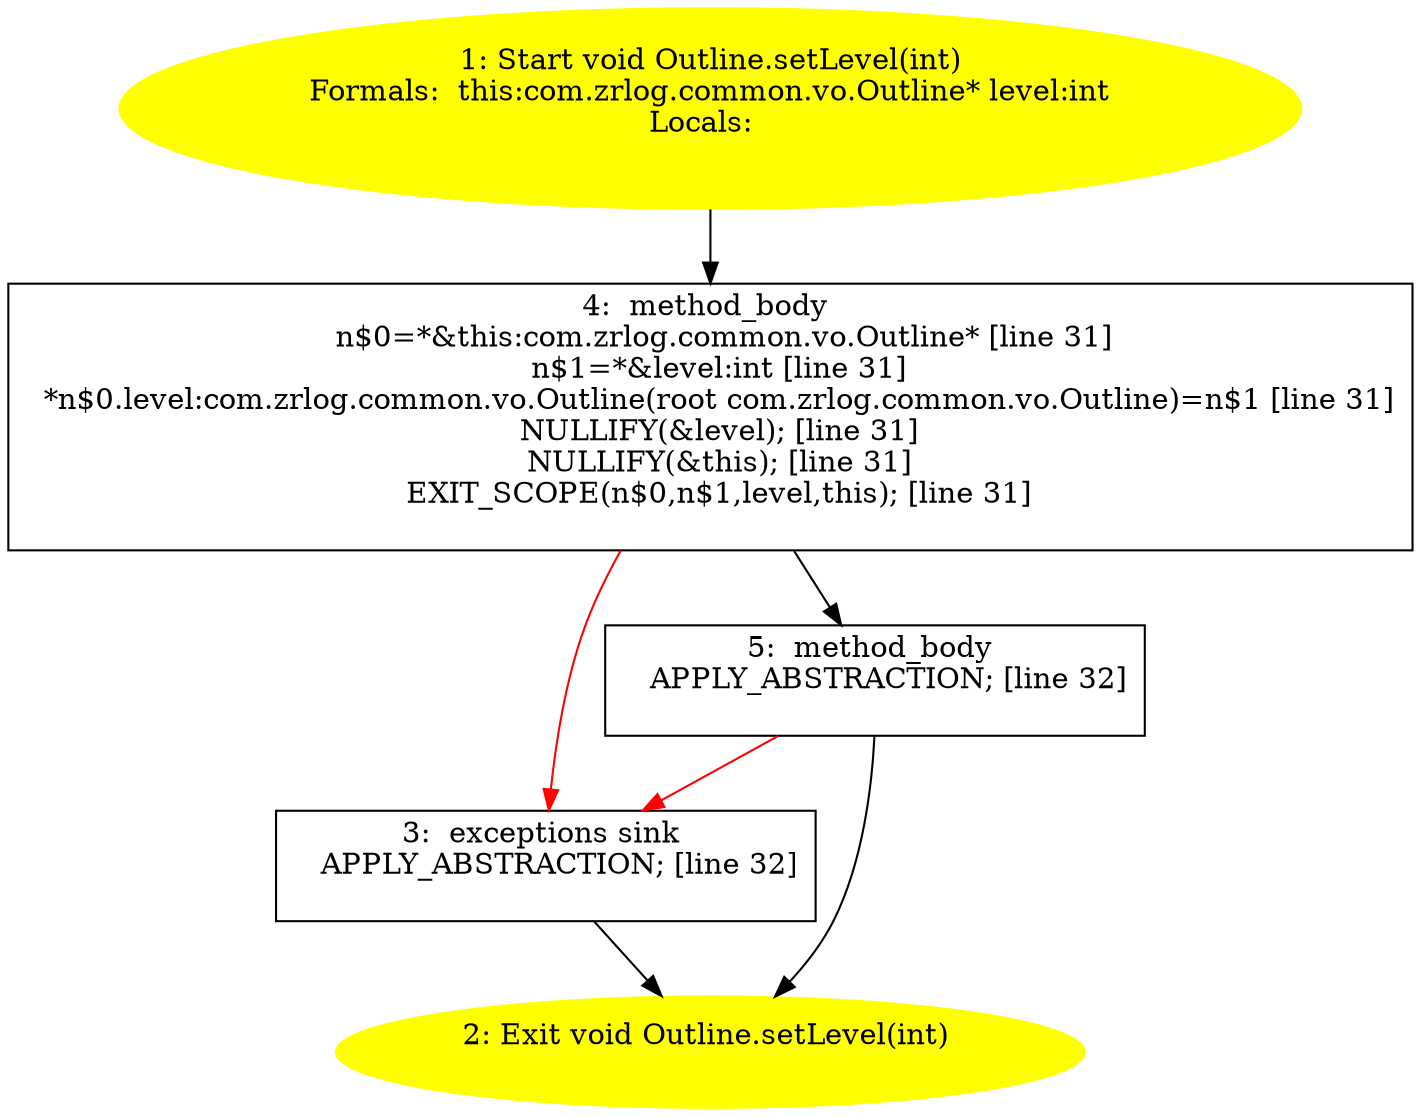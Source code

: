 /* @generated */
digraph cfg {
"com.zrlog.common.vo.Outline.setLevel(int):void.ec221ed4ebb3bb9d773fc5914a5e89a1_1" [label="1: Start void Outline.setLevel(int)\nFormals:  this:com.zrlog.common.vo.Outline* level:int\nLocals:  \n  " color=yellow style=filled]
	

	 "com.zrlog.common.vo.Outline.setLevel(int):void.ec221ed4ebb3bb9d773fc5914a5e89a1_1" -> "com.zrlog.common.vo.Outline.setLevel(int):void.ec221ed4ebb3bb9d773fc5914a5e89a1_4" ;
"com.zrlog.common.vo.Outline.setLevel(int):void.ec221ed4ebb3bb9d773fc5914a5e89a1_2" [label="2: Exit void Outline.setLevel(int) \n  " color=yellow style=filled]
	

"com.zrlog.common.vo.Outline.setLevel(int):void.ec221ed4ebb3bb9d773fc5914a5e89a1_3" [label="3:  exceptions sink \n   APPLY_ABSTRACTION; [line 32]\n " shape="box"]
	

	 "com.zrlog.common.vo.Outline.setLevel(int):void.ec221ed4ebb3bb9d773fc5914a5e89a1_3" -> "com.zrlog.common.vo.Outline.setLevel(int):void.ec221ed4ebb3bb9d773fc5914a5e89a1_2" ;
"com.zrlog.common.vo.Outline.setLevel(int):void.ec221ed4ebb3bb9d773fc5914a5e89a1_4" [label="4:  method_body \n   n$0=*&this:com.zrlog.common.vo.Outline* [line 31]\n  n$1=*&level:int [line 31]\n  *n$0.level:com.zrlog.common.vo.Outline(root com.zrlog.common.vo.Outline)=n$1 [line 31]\n  NULLIFY(&level); [line 31]\n  NULLIFY(&this); [line 31]\n  EXIT_SCOPE(n$0,n$1,level,this); [line 31]\n " shape="box"]
	

	 "com.zrlog.common.vo.Outline.setLevel(int):void.ec221ed4ebb3bb9d773fc5914a5e89a1_4" -> "com.zrlog.common.vo.Outline.setLevel(int):void.ec221ed4ebb3bb9d773fc5914a5e89a1_5" ;
	 "com.zrlog.common.vo.Outline.setLevel(int):void.ec221ed4ebb3bb9d773fc5914a5e89a1_4" -> "com.zrlog.common.vo.Outline.setLevel(int):void.ec221ed4ebb3bb9d773fc5914a5e89a1_3" [color="red" ];
"com.zrlog.common.vo.Outline.setLevel(int):void.ec221ed4ebb3bb9d773fc5914a5e89a1_5" [label="5:  method_body \n   APPLY_ABSTRACTION; [line 32]\n " shape="box"]
	

	 "com.zrlog.common.vo.Outline.setLevel(int):void.ec221ed4ebb3bb9d773fc5914a5e89a1_5" -> "com.zrlog.common.vo.Outline.setLevel(int):void.ec221ed4ebb3bb9d773fc5914a5e89a1_2" ;
	 "com.zrlog.common.vo.Outline.setLevel(int):void.ec221ed4ebb3bb9d773fc5914a5e89a1_5" -> "com.zrlog.common.vo.Outline.setLevel(int):void.ec221ed4ebb3bb9d773fc5914a5e89a1_3" [color="red" ];
}
